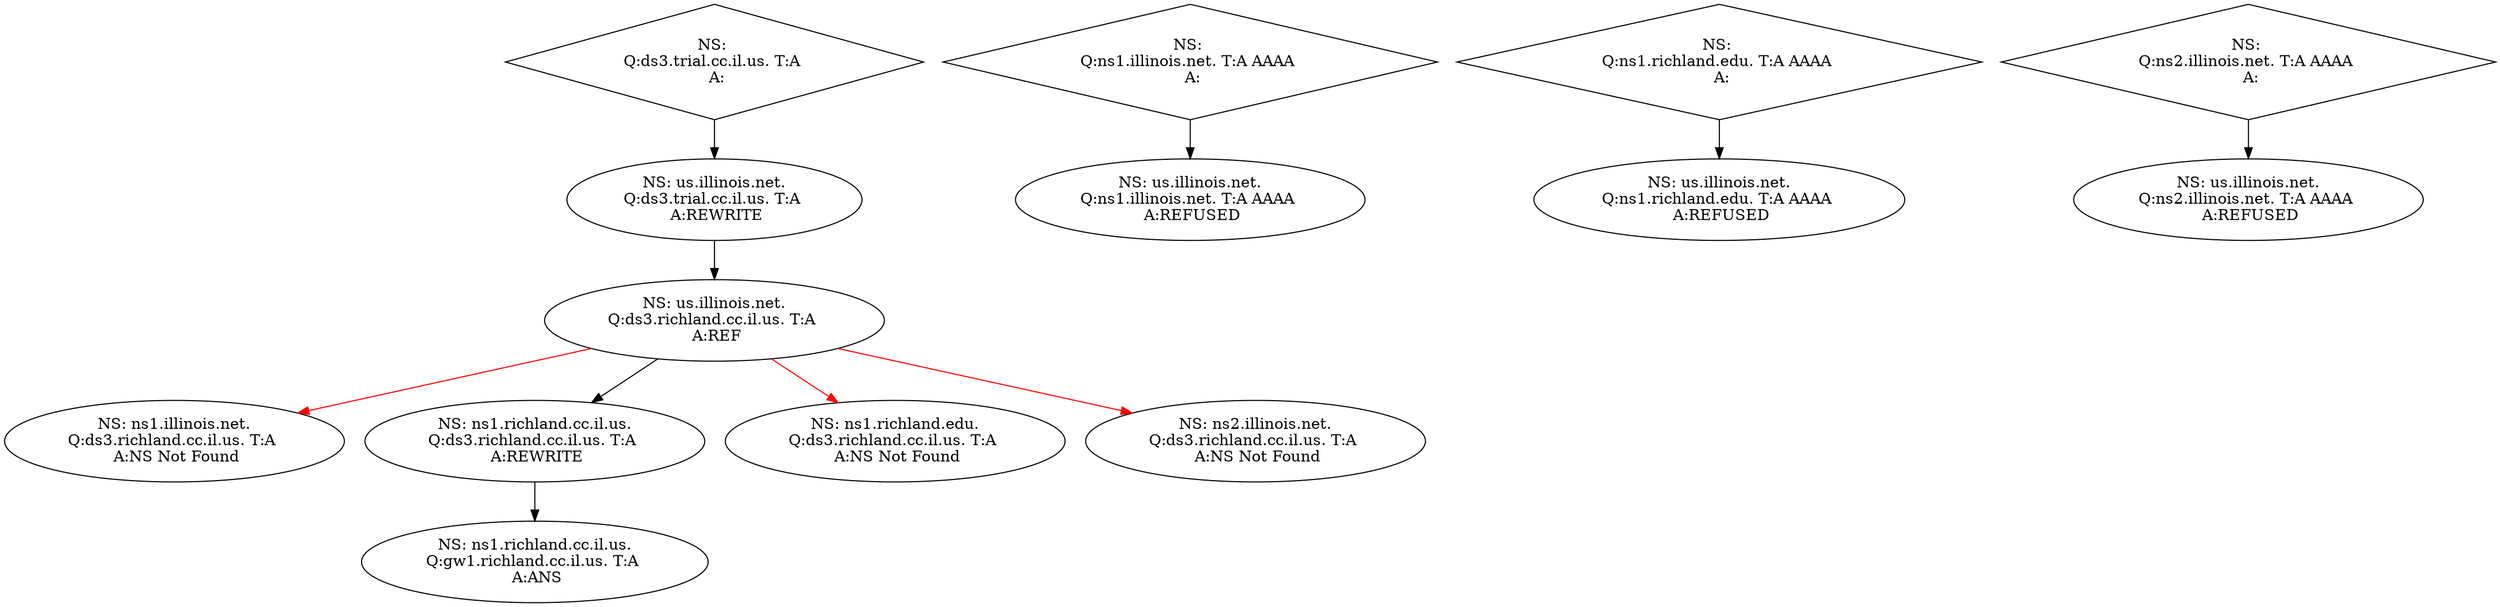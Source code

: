 digraph G {
0[label="NS: \n Q:ds3.trial.cc.il.us. T:A  \n A:"] [shape=diamond];
1[label="NS: us.illinois.net.\n Q:ds3.trial.cc.il.us. T:A  \n A:REWRITE"];
2[label="NS: us.illinois.net.\n Q:ds3.richland.cc.il.us. T:A  \n A:REF"];
3[label="NS: \n Q:ns1.illinois.net. T:A AAAA  \n A:"] [shape=diamond];
4[label="NS: us.illinois.net.\n Q:ns1.illinois.net. T:A AAAA  \n A:REFUSED"];
5[label="NS: ns1.illinois.net.\n Q:ds3.richland.cc.il.us. T:A  \n A:NS Not Found"];
6[label="NS: ns1.richland.cc.il.us.\n Q:ds3.richland.cc.il.us. T:A  \n A:REWRITE"];
7[label="NS: ns1.richland.cc.il.us.\n Q:gw1.richland.cc.il.us. T:A  \n A:ANS"];
8[label="NS: \n Q:ns1.richland.edu. T:A AAAA  \n A:"] [shape=diamond];
9[label="NS: us.illinois.net.\n Q:ns1.richland.edu. T:A AAAA  \n A:REFUSED"];
10[label="NS: ns1.richland.edu.\n Q:ds3.richland.cc.il.us. T:A  \n A:NS Not Found"];
11[label="NS: \n Q:ns2.illinois.net. T:A AAAA  \n A:"] [shape=diamond];
12[label="NS: us.illinois.net.\n Q:ns2.illinois.net. T:A AAAA  \n A:REFUSED"];
13[label="NS: ns2.illinois.net.\n Q:ds3.richland.cc.il.us. T:A  \n A:NS Not Found"];
0->1 [color=black];
1->2 [color=black];
3->4 [color=black];
2->5 [color=red];
2->6 [color=black];
6->7 [color=black];
8->9 [color=black];
2->10 [color=red];
11->12 [color=black];
2->13 [color=red];
}
